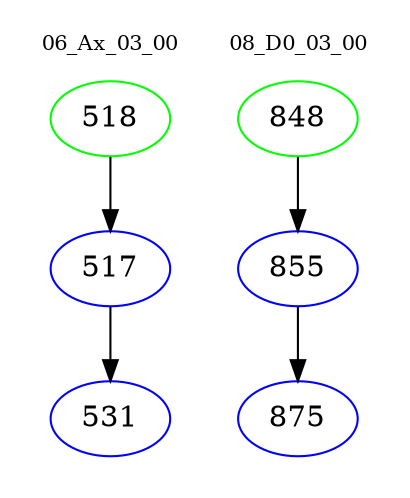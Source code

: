 digraph{
subgraph cluster_0 {
color = white
label = "06_Ax_03_00";
fontsize=10;
T0_518 [label="518", color="green"]
T0_518 -> T0_517 [color="black"]
T0_517 [label="517", color="blue"]
T0_517 -> T0_531 [color="black"]
T0_531 [label="531", color="blue"]
}
subgraph cluster_1 {
color = white
label = "08_D0_03_00";
fontsize=10;
T1_848 [label="848", color="green"]
T1_848 -> T1_855 [color="black"]
T1_855 [label="855", color="blue"]
T1_855 -> T1_875 [color="black"]
T1_875 [label="875", color="blue"]
}
}
